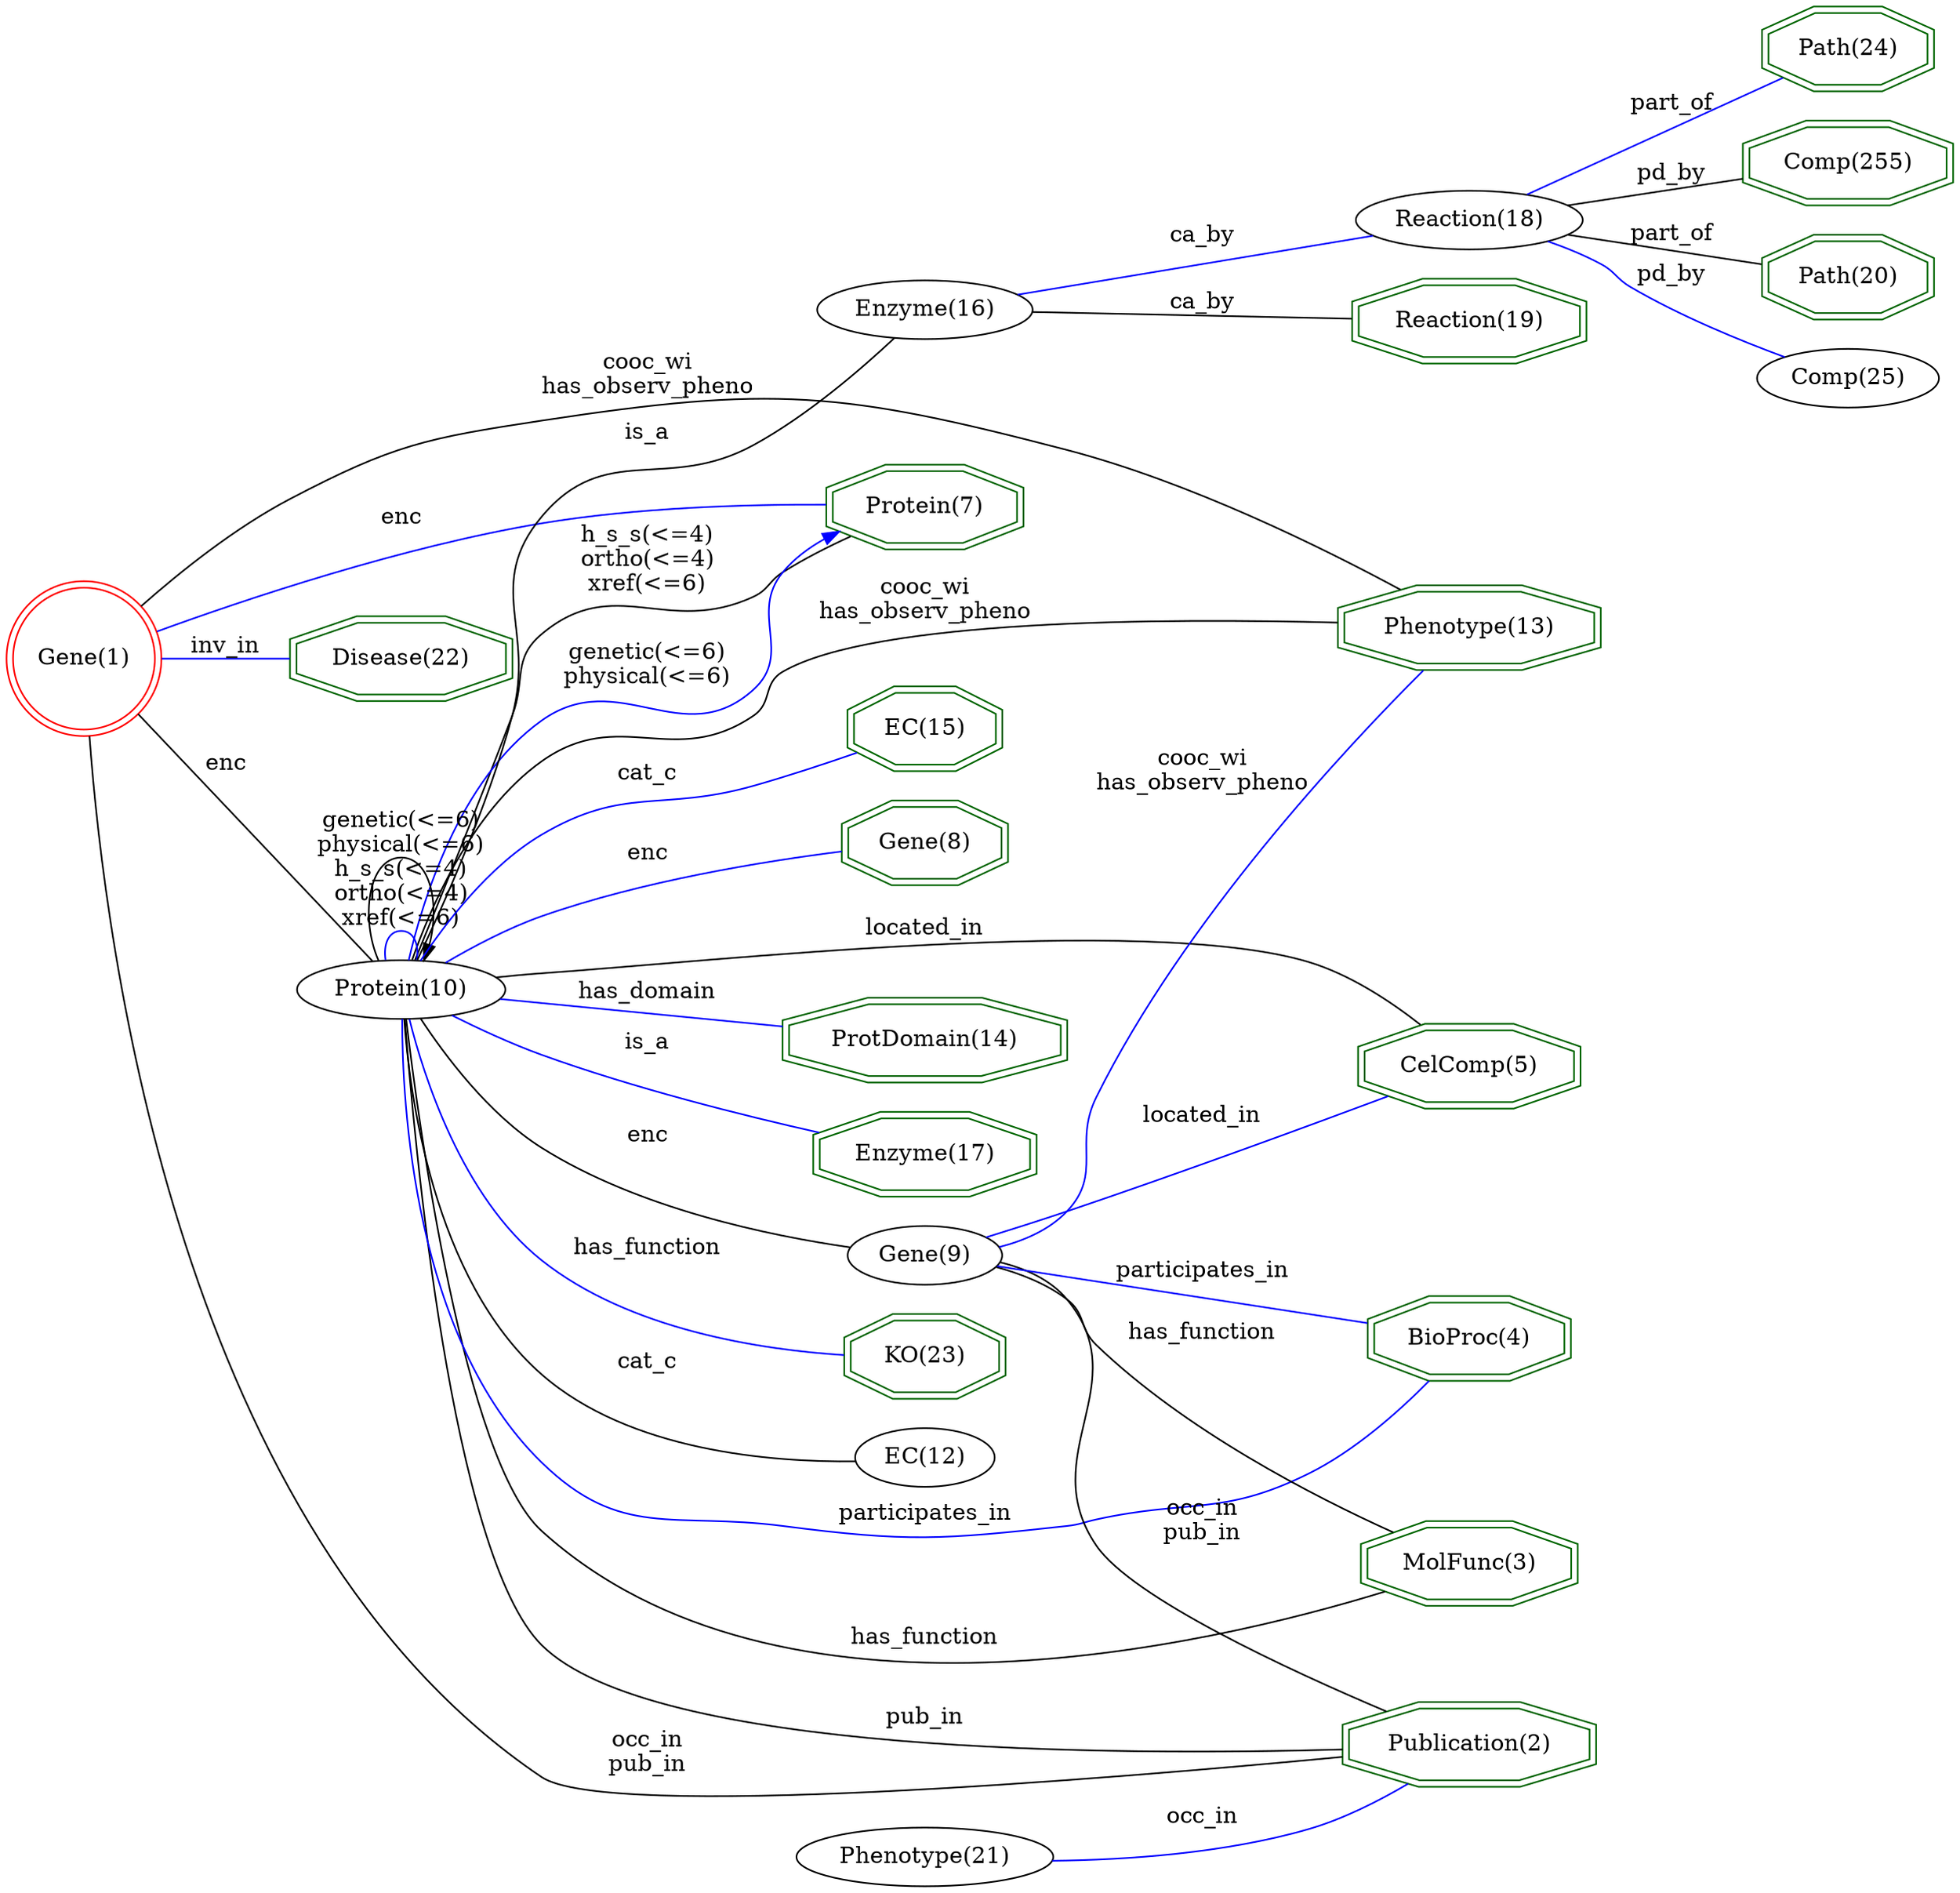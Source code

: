 digraph {
	graph [_draw_="c 9 -#fffffe00 C 7 -#ffffff P 4 0 0 0 1098 1051.03 1098 1051.03 0 ",
		bb="0,0,1051,1098",
		dpi=96,
		rankdir=LR,
		xdotversion=1.7
	];
	node [label="\N"];
	"Path(24)"	[_draw_="c 7 -#006400 p 8 1034.9 1068.54 1034.9 1083.46 1009.04 1094 972.46 1094 946.59 1083.46 946.59 1068.54 972.46 1058 1009.04 1058 c \
7 -#006400 p 8 1038.89 1065.85 1038.89 1086.15 1009.82 1098 971.68 1098 942.61 1086.15 942.61 1065.85 971.68 1054 1009.82 1054 ",
		_ldraw_="F 14 11 -Times-Roman c 7 -#000000 T 990.75 1072.3 0 47 8 -Path(24) ",
		color=darkgreen,
		height=0.61111,
		pos="990.75,1076",
		shape=doubleoctagon,
		width=1.3422];
	"KO(23)"	[_draw_="c 7 -#006400 p 8 537.34 313.54 537.34 328.46 513.02 339 478.63 339 454.32 328.46 454.32 313.54 478.63 303 513.02 303 c 7 -#006400 \
p 8 541.34 310.92 541.34 331.08 513.85 343 477.8 343 450.32 331.08 450.32 310.92 477.8 299 513.85 299 ",
		_ldraw_="F 14 11 -Times-Roman c 7 -#000000 T 495.83 317.3 0 43 6 -KO(23) ",
		color=darkgreen,
		height=0.61111,
		pos="495.83,321",
		shape=doubleoctagon,
		width=1.2641];
	"Reaction(19)"	[_draw_="c 7 -#006400 p 8 844.33 917.54 844.33 932.46 808.37 943 757.5 943 721.54 932.46 721.54 917.54 757.5 907 808.37 907 c 7 -#006400 \
p 8 848.34 914.55 848.34 935.45 808.94 947 756.93 947 717.53 935.45 717.53 914.55 756.93 903 808.94 903 ",
		_ldraw_="F 14 11 -Times-Roman c 7 -#000000 T 782.93 921.3 0 71 12 -Reaction(19) ",
		color=darkgreen,
		height=0.61111,
		pos="782.93,925",
		shape=doubleoctagon,
		width=1.8112];
	"MolFunc(3)"	[_draw_="c 7 -#006400 p 8 841.22 182.54 841.22 197.46 807.08 208 758.79 208 724.65 197.46 724.65 182.54 758.79 172 807.08 172 c 7 -#006400 \
p 8 845.21 179.59 845.21 200.41 807.68 212 758.19 212 720.65 200.41 720.65 179.59 758.19 168 807.68 168 ",
		_ldraw_="F 14 11 -Times-Roman c 7 -#000000 T 782.93 186.3 0 67 10 -MolFunc(3) ",
		color=darkgreen,
		height=0.61111,
		pos="782.93,190",
		shape=doubleoctagon,
		width=1.7331];
	"Disease(22)"	[_draw_="c 7 -#006400 p 8 276.24 713.54 276.24 728.46 242.87 739 195.68 739 162.31 728.46 162.31 713.54 195.68 703 242.87 703 c 7 -#006400 \
p 8 280.24 710.61 280.24 731.39 243.49 743 195.06 743 158.31 731.39 158.31 710.61 195.06 699 243.49 699 ",
		_ldraw_="F 14 11 -Times-Roman c 7 -#000000 T 219.28 717.3 0 65 11 -Disease(22) ",
		color=darkgreen,
		height=0.61111,
		pos="219.28,721",
		shape=doubleoctagon,
		width=1.694];
	"Comp(255)"	[_draw_="c 7 -#006400 p 8 1046.82 1006.54 1046.82 1021.46 1013.98 1032 967.52 1032 934.67 1021.46 934.67 1006.54 967.52 996 1013.98 996 c \
7 -#006400 p 8 1050.81 1003.62 1050.81 1024.38 1014.6 1036 966.9 1036 930.69 1024.38 930.69 1003.62 966.9 992 1014.6 992 ",
		_ldraw_="F 14 11 -Times-Roman c 7 -#000000 T 990.75 1010.3 0 64 9 -Comp(255) ",
		color=darkgreen,
		height=0.61111,
		pos="990.75,1014",
		shape=doubleoctagon,
		width=1.6744];
	"Phenotype(13)"	[_draw_="c 7 -#006400 p 8 850.5 724.54 850.5 739.46 810.92 750 754.95 750 715.37 739.46 715.37 724.54 754.95 714 810.92 714 c 7 -#006400 \
p 8 854.51 721.47 854.51 742.53 811.45 754 754.42 754 711.36 742.53 711.36 721.47 754.42 710 811.45 710 ",
		_ldraw_="F 14 11 -Times-Roman c 7 -#000000 T 782.93 728.3 0 80 13 -Phenotype(13) ",
		color=darkgreen,
		height=0.61111,
		pos="782.93,732",
		shape=doubleoctagon,
		width=1.9871];
	"CelComp(5)"	[_draw_="c 7 -#006400 p 8 842.54 479.54 842.54 494.46 807.62 505 758.24 505 723.33 494.46 723.33 479.54 758.24 469 807.62 469 c 7 -#006400 \
p 8 846.53 476.57 846.53 497.43 808.21 509 757.66 509 719.34 497.43 719.34 476.57 757.66 465 808.21 465 ",
		_ldraw_="F 14 11 -Times-Roman c 7 -#000000 T 782.93 483.3 0 69 10 -CelComp(5) ",
		color=darkgreen,
		height=0.61111,
		pos="782.93,487",
		shape=doubleoctagon,
		width=1.7721];
	"Publication(2)"	[_draw_="c 7 -#006400 p 8 849.18 79.54 849.18 94.46 810.38 105 755.49 105 716.68 94.46 716.68 79.54 755.49 69 810.38 69 c 7 -#006400 p 8 \
853.19 76.49 853.19 97.51 810.91 109 754.96 109 712.68 97.51 712.68 76.49 754.96 65 810.91 65 ",
		_ldraw_="F 14 11 -Times-Roman c 7 -#000000 T 782.93 83.3 0 78 14 -Publication(2) ",
		color=darkgreen,
		height=0.61111,
		pos="782.93,87",
		shape=doubleoctagon,
		width=1.948];
	"BioProc(4)"	[_draw_="c 7 -#006400 p 8 837.26 322.54 837.26 337.46 805.44 348 760.43 348 728.61 337.46 728.61 322.54 760.43 312 805.44 312 c 7 -#006400 \
p 8 841.27 319.66 841.27 340.34 806.09 352 759.78 352 724.6 340.34 724.6 319.66 759.78 308 806.09 308 ",
		_ldraw_="F 14 11 -Times-Roman c 7 -#000000 T 782.93 326.3 0 61 10 -BioProc(4) ",
		color=darkgreen,
		height=0.61111,
		pos="782.93,330",
		shape=doubleoctagon,
		width=1.6158];
	"Gene(1)"	[_draw_="c 7 -#ff0000 e 43.65 721 39.78 39.78 c 7 -#ff0000 e 43.65 721 43.79 43.79 ",
		_ldraw_="F 14 11 -Times-Roman c 7 -#000000 T 43.65 717.3 0 45 7 -Gene(1) ",
		color=red,
		height=1.2124,
		pos="43.646,721",
		shape=doublecircle,
		width=1.2124];
	"Gene(1)" -> "Disease(22)"	[_draw_="c 7 -#0000ff B 4 87.57 721 108.86 721 134.92 721 158.17 721 ",
		_ldraw_="F 14 11 -Times-Roman c 7 -#000000 T 122.79 724.8 0 35 6 -inv_in ",
		arrowhead=none,
		color=blue,
		label=inv_in,
		lp="122.79,728.5",
		pos="87.566,721 108.86,721 134.92,721 158.17,721"];
	"Gene(1)" -> "Phenotype(13)"	[_draw_="c 7 -#000000 B 13 75.12 751.84 96.77 772.33 127.38 798.57 158.29 816 215.58 848.29 233.39 853.19 298.26 864 420.08 884.31 456.94 \
871.15 574.4 833 638.23 812.27 707.38 775.43 747.56 752.43 ",
		_ldraw_="F 14 11 -Times-Roman c 7 -#000000 T 348.76 891.8 0 46 7 -cooc_wi F 14 11 -Times-Roman c 7 -#000000 T 348.76 876.8 0 101 16 -has_\
observ_pheno ",
		arrowhead=none,
		color=black,
		label="cooc_wi\nhas_observ_pheno",
		lp="348.76,888",
		pos="75.12,751.84 96.77,772.33 127.38,798.57 158.29,816 215.58,848.29 233.39,853.19 298.26,864 420.08,884.31 456.94,871.15 574.4,833 \
638.23,812.27 707.38,775.43 747.56,752.43"];
	"Gene(1)" -> "Publication(2)"	[_draw_="c 7 -#000000 B 7 46.16 677.15 53 556.02 90.69 216.5 298.26 75 364.02 30.17 597.45 58.28 714.29 75.92 ",
		_ldraw_="F 14 11 -Times-Roman c 7 -#000000 T 348.76 93.8 0 37 6 -occ_in F 14 11 -Times-Roman c 7 -#000000 T 348.76 78.8 0 38 6 -pub_in ",
		arrowhead=none,
		color=black,
		label="occ_in\npub_in",
		lp="348.76,90",
		pos="46.162,677.15 53.001,556.02 90.689,216.5 298.26,75 364.02,30.17 597.45,58.285 714.29,75.916"];
	"Protein(7)"	[_draw_="c 7 -#006400 p 8 545.73 794.54 545.73 809.46 516.5 820 475.16 820 445.93 809.46 445.93 794.54 475.16 784 516.5 784 c 7 -#006400 \
p 8 549.72 791.73 549.72 812.27 517.2 824 474.46 824 441.93 812.27 441.93 791.73 474.46 780 517.2 780 ",
		_ldraw_="F 14 11 -Times-Roman c 7 -#000000 T 495.83 798.3 0 55 10 -Protein(7) ",
		color=darkgreen,
		height=0.61111,
		pos="495.83,802",
		shape=doubleoctagon,
		width=1.4986];
	"Gene(1)" -> "Protein(7)"	[_draw_="c 7 -#0000ff B 7 84.16 737.56 133.31 757.19 220.26 788.79 298.26 801 346.47 808.55 402.16 807.98 441.92 806 ",
		_ldraw_="F 14 11 -Times-Roman c 7 -#000000 T 219.28 800.8 0 19 3 -enc ",
		arrowhead=none,
		color=blue,
		label=enc,
		lp="219.28,804.5",
		pos="84.161,737.56 133.31,757.19 220.26,788.79 298.26,801 346.47,808.55 402.16,807.98 441.92,806"];
	"Protein(10)"	[_draw_="c 7 -#000000 e 219.28 528 50.89 18 ",
		_ldraw_="F 14 11 -Times-Roman c 7 -#000000 T 219.28 524.3 0 62 11 -Protein(10) ",
		height=0.5,
		pos="219.28,528",
		width=1.4082];
	"Gene(1)" -> "Protein(10)"	[_draw_="c 7 -#000000 B 4 73.71 688.7 110.78 647.49 173.56 577.7 202.64 545.38 ",
		_ldraw_="F 14 11 -Times-Roman c 7 -#000000 T 122.79 656.8 0 19 3 -enc ",
		arrowhead=none,
		color=black,
		label=enc,
		lp="122.79,660.5",
		pos="73.708,688.7 110.78,647.49 173.56,577.7 202.64,545.38"];
	"EC(15)"	[_draw_="c 7 -#006400 p 8 535.13 666.54 535.13 681.46 512.11 692 479.55 692 456.53 681.46 456.53 666.54 479.55 656 512.11 656 c 7 -#006400 \
p 8 539.12 663.97 539.12 684.03 512.98 696 478.68 696 452.54 684.03 452.54 663.97 478.68 652 512.98 652 ",
		_ldraw_="F 14 11 -Times-Roman c 7 -#000000 T 495.83 670.3 0 40 6 -EC(15) ",
		color=darkgreen,
		height=0.61111,
		pos="495.83,674",
		shape=doubleoctagon,
		width=1.2054];
	"Gene(8)"	[_draw_="c 7 -#006400 p 8 538.66 604.54 538.66 619.46 513.57 630 478.09 630 453 619.46 453 604.54 478.09 594 513.57 594 c 7 -#006400 p 8 \
542.66 601.88 542.66 622.12 514.37 634 477.28 634 449 622.12 449 601.88 477.28 590 514.37 590 ",
		_ldraw_="F 14 11 -Times-Roman c 7 -#000000 T 495.83 608.3 0 45 7 -Gene(8) ",
		color=darkgreen,
		height=0.61111,
		pos="495.83,612",
		shape=doubleoctagon,
		width=1.3031];
	"ProtDomain(14)"	[_draw_="c 7 -#006400 p 8 570.47 491.54 570.47 506.46 526.74 517 464.91 517 421.19 506.46 421.19 491.54 464.91 481 526.74 481 c 7 -#006400 \
p 8 574.47 488.39 574.47 509.61 527.22 521 464.44 521 417.19 509.61 417.19 488.39 464.44 477 527.22 477 ",
		_ldraw_="F 14 11 -Times-Roman c 7 -#000000 T 495.83 495.3 0 90 14 -ProtDomain(14) ",
		color=darkgreen,
		height=0.61111,
		pos="495.83,499",
		shape=doubleoctagon,
		width=2.1825];
	"Path(20)"	[_draw_="c 7 -#006400 p 8 1034.9 944.54 1034.9 959.46 1009.04 970 972.46 970 946.59 959.46 946.59 944.54 972.46 934 1009.04 934 c 7 -#006400 \
p 8 1038.89 941.85 1038.89 962.15 1009.82 974 971.68 974 942.61 962.15 942.61 941.85 971.68 930 1009.82 930 ",
		_ldraw_="F 14 11 -Times-Roman c 7 -#000000 T 990.75 948.3 0 47 8 -Path(20) ",
		color=darkgreen,
		height=0.61111,
		pos="990.75,952",
		shape=doubleoctagon,
		width=1.3422];
	"Enzyme(17)"	[_draw_="c 7 -#006400 p 8 555.01 429.54 555.01 444.46 520.34 455 471.32 455 436.65 444.46 436.65 429.54 471.32 419 520.34 419 c 7 -#006400 \
p 8 559.02 426.58 559.02 447.42 520.94 459 470.72 459 432.64 447.42 432.64 426.58 470.72 415 520.94 415 ",
		_ldraw_="F 14 11 -Times-Roman c 7 -#000000 T 495.83 433.3 0 68 10 -Enzyme(17) ",
		color=darkgreen,
		height=0.61111,
		pos="495.83,437",
		shape=doubleoctagon,
		width=1.7526];
	"Gene(9)"	[_draw_="c 7 -#000000 e 495.83 379 39.79 18 ",
		_ldraw_="F 14 11 -Times-Roman c 7 -#000000 T 495.83 375.3 0 45 7 -Gene(9) ",
		height=0.5,
		pos="495.83,379",
		width=1.1013];
	"Gene(9)" -> "MolFunc(3)"	[_draw_="c 7 -#000000 B 10 532.34 371.71 546.42 367.58 562.14 361.32 574.4 352 585.59 343.49 582.55 336.02 592.4 326 640.67 276.91 708.41 \
233.04 748.48 209.11 ",
		_ldraw_="F 14 11 -Times-Roman c 7 -#000000 T 642.9 329.8 0 70 12 -has_function ",
		arrowhead=none,
		color=black,
		label=has_function,
		lp="642.9,333.5",
		pos="532.34,371.71 546.42,367.58 562.14,361.32 574.4,352 585.59,343.49 582.55,336.02 592.4,326 640.67,276.91 708.41,233.04 748.48,209.11"];
	"Gene(9)" -> "Phenotype(13)"	[_draw_="c 7 -#0000ff B 10 534.05 384.39 548.39 388.23 563.85 394.78 574.4 406 594.65 427.52 579.54 443.4 592.4 470 639.55 567.55 723.33 \
666.93 761.71 709.93 ",
		_ldraw_="F 14 11 -Times-Roman c 7 -#000000 T 642.9 642.8 0 46 7 -cooc_wi F 14 11 -Times-Roman c 7 -#000000 T 642.9 627.8 0 101 16 -has_observ_\
pheno ",
		arrowhead=none,
		color=blue,
		label="cooc_wi\nhas_observ_pheno",
		lp="642.9,639",
		pos="534.05,384.39 548.39,388.23 563.85,394.78 574.4,406 594.65,427.52 579.54,443.4 592.4,470 639.55,567.55 723.33,666.93 761.71,709.93"];
	"Gene(9)" -> "CelComp(5)"	[_draw_="c 7 -#0000ff B 7 528.25 389.64 542.4 394.51 559.28 400.42 574.4 406 632.09 427.29 698.18 453.38 739.98 470.1 ",
		_ldraw_="F 14 11 -Times-Roman c 7 -#000000 T 642.9 454.8 0 57 10 -located_in ",
		arrowhead=none,
		color=blue,
		label=located_in,
		lp="642.9,458.5",
		pos="528.25,389.64 542.4,394.51 559.28,400.42 574.4,406 632.09,427.29 698.18,453.38 739.98,470.1"];
	"Gene(9)" -> "Publication(2)"	[_draw_="c 7 -#000000 B 10 534.5 374.45 549.09 370.75 564.6 364.07 574.4 352 613.94 303.29 559.19 265.22 592.4 212 625.78 158.49 691.47 123.04 \
736.05 103.98 ",
		_ldraw_="F 14 11 -Times-Roman c 7 -#000000 T 642.9 230.8 0 37 6 -occ_in F 14 11 -Times-Roman c 7 -#000000 T 642.9 215.8 0 38 6 -pub_in ",
		arrowhead=none,
		color=black,
		label="occ_in\npub_in",
		lp="642.9,227",
		pos="534.5,374.45 549.09,370.75 564.6,364.07 574.4,352 613.94,303.29 559.19,265.22 592.4,212 625.78,158.49 691.47,123.04 736.05,103.98"];
	"Gene(9)" -> "BioProc(4)"	[_draw_="c 7 -#0000ff B 4 533.23 372.74 581.57 364.44 667.47 349.67 724.58 339.86 ",
		_ldraw_="F 14 11 -Times-Roman c 7 -#000000 T 642.9 364.8 0 80 15 -participates_in ",
		arrowhead=none,
		color=blue,
		label=participates_in,
		lp="642.9,368.5",
		pos="533.23,372.74 581.57,364.44 667.47,349.67 724.58,339.86"];
	"Protein(10)" -> "KO(23)"	[_draw_="c 7 -#0000ff B 7 224.69 509.78 233.3 478.17 255.36 413.17 298.26 378 341.81 342.29 406.78 328.95 449.96 323.97 ",
		_ldraw_="F 14 11 -Times-Roman c 7 -#000000 T 348.76 381.8 0 70 12 -has_function ",
		arrowhead=none,
		color=blue,
		label=has_function,
		lp="348.76,385.5",
		pos="224.69,509.78 233.3,478.17 255.36,413.17 298.26,378 341.81,342.29 406.78,328.95 449.96,323.97"];
	"Protein(10)" -> "MolFunc(3)"	[_draw_="c 7 -#000000 B 10 222.12 509.71 228.78 447.27 253.57 243.97 298.26 199 422.28 74.2 518.42 156.58 693.4 175 702.86 176 712.83 177.37 \
722.55 178.88 ",
		_ldraw_="F 14 11 -Times-Roman c 7 -#000000 T 495.83 155.8 0 70 12 -has_function ",
		arrowhead=none,
		color=black,
		label=has_function,
		lp="495.83,159.5",
		pos="222.12,509.71 228.78,447.27 253.57,243.97 298.26,199 422.28,74.199 518.42,156.58 693.4,175 702.86,176 712.83,177.37 722.55,178.88"];
	"Protein(10)" -> "Phenotype(13)"	[_draw_="c 7 -#000000 B 13 226.45 546.14 236.84 573.86 260.43 626.52 298.26 655 335.47 683.02 360.24 657.56 399.26 683 409.84 689.9 406.05 \
699.17 417.26 705 466.68 730.7 619.73 733.85 711.1 733.29 ",
		_ldraw_="F 14 11 -Times-Roman c 7 -#000000 T 495.83 748.8 0 46 7 -cooc_wi F 14 11 -Times-Roman c 7 -#000000 T 495.83 733.8 0 101 16 -has_\
observ_pheno ",
		arrowhead=none,
		color=black,
		label="cooc_wi\nhas_observ_pheno",
		lp="495.83,745",
		pos="226.45,546.14 236.84,573.86 260.43,626.52 298.26,655 335.47,683.02 360.24,657.56 399.26,683 409.84,689.9 406.05,699.17 417.26,705 \
466.68,730.7 619.73,733.85 711.1,733.29"];
	"Protein(10)" -> "CelComp(5)"	[_draw_="c 7 -#000000 B 7 262.17 537.81 346.03 555.63 539.67 587.54 693.4 543 716.63 536.27 739.62 521.42 756.35 508.7 ",
		_ldraw_="F 14 11 -Times-Roman c 7 -#000000 T 495.83 568.8 0 57 10 -located_in ",
		arrowhead=none,
		color=black,
		label=located_in,
		lp="495.83,572.5",
		pos="262.17,537.81 346.03,555.63 539.67,587.54 693.4,543 716.63,536.27 739.62,521.42 756.35,508.7"];
	"Protein(10)" -> "Publication(2)"	[_draw_="c 7 -#000000 B 7 221.21 509.96 225.22 439.85 243.34 186.82 298.26 133 327.25 104.59 586.13 92.9 712.77 88.84 ",
		_ldraw_="F 14 11 -Times-Roman c 7 -#000000 T 495.83 109.8 0 38 6 -pub_in ",
		arrowhead=none,
		color=black,
		label=pub_in,
		lp="495.83,113.5",
		pos="221.21,509.96 225.22,439.85 243.34,186.82 298.26,133 327.25,104.59 586.13,92.895 712.77,88.842"];
	"Protein(10)" -> "BioProc(4)"	[_draw_="c 7 -#0000ff B 13 222.73 509.9 228.79 471.74 247.82 382.16 298.26 329 338.23 286.87 360.49 287.28 417.26 275 537.23 249.05 575.36 \
246.31 693.4 280 715.13 286.2 737.26 298.7 753.96 309.65 ",
		_ldraw_="F 14 11 -Times-Roman c 7 -#000000 T 495.83 278.8 0 80 15 -participates_in ",
		arrowhead=none,
		color=blue,
		label=participates_in,
		lp="495.83,282.5",
		pos="222.73,509.9 228.79,471.74 247.82,382.16 298.26,329 338.23,286.87 360.49,287.28 417.26,275 537.23,249.05 575.36,246.31 693.4,280 \
715.13,286.2 737.26,298.7 753.96,309.65"];
	"Protein(10)" -> "Protein(7)"	[_draw_="c 7 -#000000 B 13 226.82 545.86 244.9 595.17 294.5 729.74 298.26 733 333 763.2 356.26 739.55 399.26 756 407.81 759.27 409.1 761.85 \
417.26 766 430.49 772.73 445.22 779.7 458.26 785.69 ",
		_ldraw_="F 14 11 -Times-Roman c 7 -#000000 T 348.76 789.8 0 64 10 -h_s_s(<=4) F 14 11 -Times-Roman c 7 -#000000 T 348.76 774.8 0 61 10 -ortho(<=\
4) F 14 11 -Times-Roman c 7 -#000000 T 348.76 759.8 0 55 9 -xref(<=6) ",
		arrowhead=none,
		color=black,
		label="h_s_s(<=4)\northo(<=4)\nxref(<=6)",
		lp="348.76,778.5",
		pos="226.82,545.86 244.9,595.17 294.5,729.74 298.26,733 333,763.2 356.26,739.55 399.26,756 407.81,759.27 409.1,761.85 417.26,766 430.49,\
772.73 445.22,779.7 458.26,785.69"];
	"Protein(10)" -> "Protein(7)"	[_draw_="c 7 -#0000ff B 13 224.09 546.12 231.91 578.53 252.99 646.2 298.26 680 334.86 707.33 365.75 667.96 399.26 699 421.88 719.95 397.41 \
742.4 417.26 766 423.5 773.42 431.61 779.4 440.22 784.19 ",
		_hdraw_="S 5 -solid c 7 -#0000ff C 7 -#0000ff P 3 438.81 787.4 449.32 788.75 441.95 781.14 ",
		_ldraw_="F 14 11 -Times-Roman c 7 -#000000 T 348.76 717.8 0 72 12 -genetic(<=6) F 14 11 -Times-Roman c 7 -#000000 T 348.76 702.8 0 78 13 \
-physical(<=6) ",
		arrowhead=normal,
		color=blue,
		label="genetic(<=6)\nphysical(<=6)",
		lp="348.76,714",
		pos="e,449.32,788.75 224.09,546.12 231.91,578.53 252.99,646.2 298.26,680 334.86,707.33 365.75,667.96 399.26,699 421.88,719.95 397.41,\
742.4 417.26,766 423.5,773.42 431.61,779.4 440.22,784.19"];
	"Protein(10)" -> "EC(15)"	[_draw_="c 7 -#0000ff B 10 231.15 545.8 244.45 565.99 268.83 598.38 298.26 616 337.84 639.7 355.01 626.92 399.26 640 419.52 645.99 441.79 \
653.84 459.73 660.48 ",
		_ldraw_="F 14 11 -Times-Roman c 7 -#000000 T 348.76 643.8 0 29 5 -cat_c ",
		arrowhead=none,
		color=blue,
		label=cat_c,
		lp="348.76,647.5",
		pos="231.15,545.8 244.45,565.99 268.83,598.38 298.26,616 337.84,639.7 355.01,626.92 399.26,640 419.52,645.99 441.79,653.84 459.73,660.48"];
	"Protein(10)" -> "Gene(8)"	[_draw_="c 7 -#0000ff B 7 244.31 543.71 259.29 552.87 279.27 563.96 298.26 571 348.11 589.47 408.32 600.48 448.86 606.37 ",
		_ldraw_="F 14 11 -Times-Roman c 7 -#000000 T 348.76 600.8 0 19 3 -enc ",
		arrowhead=none,
		color=blue,
		label=enc,
		lp="348.76,604.5",
		pos="244.31,543.71 259.29,552.87 279.27,563.96 298.26,571 348.11,589.47 408.32,600.48 448.86,606.37"];
	"Protein(10)" -> "ProtDomain(14)"	[_draw_="c 7 -#0000ff B 4 268.1 522.95 309.2 518.61 369.24 512.27 417.21 507.2 ",
		_ldraw_="F 14 11 -Times-Roman c 7 -#000000 T 348.76 522.8 0 67 10 -has_domain ",
		arrowhead=none,
		color=blue,
		label=has_domain,
		lp="348.76,526.5",
		pos="268.1,522.95 309.2,518.61 369.24,512.27 417.21,507.2"];
	"Protein(10)" -> "Enzyme(17)"	[_draw_="c 7 -#0000ff B 7 247.86 512.96 262.53 505.38 281.05 496.44 298.26 490 344.43 472.7 398.65 458.52 438.44 449.19 ",
		_ldraw_="F 14 11 -Times-Roman c 7 -#000000 T 348.76 493.8 0 22 4 -is_a ",
		arrowhead=none,
		color=blue,
		label=is_a,
		lp="348.76,497.5",
		pos="247.86,512.96 262.53,505.38 281.05,496.44 298.26,490 344.43,472.7 398.65,458.52 438.44,449.19"];
	"Protein(10)" -> "Gene(9)"	[_draw_="c 7 -#000000 B 7 231.31 510.32 244.75 490.21 269.27 457.73 298.26 439 348 406.85 415.89 391.17 457.47 384.11 ",
		_ldraw_="F 14 11 -Times-Roman c 7 -#000000 T 348.76 442.8 0 19 3 -enc ",
		arrowhead=none,
		color=black,
		label=enc,
		lp="348.76,446.5",
		pos="231.31,510.32 244.75,490.21 269.27,457.73 298.26,439 348,406.85 415.89,391.17 457.47,384.11"];
	"Protein(10)" -> "Protein(10)"	[_draw_="c 7 -#0000ff B 7 210.65 545.78 209.18 555.31 212.06 564 219.28 564 226.49 564 229.37 555.31 227.9 545.78 ",
		_ldraw_="F 14 11 -Times-Roman c 7 -#000000 T 219.28 597.8 0 64 10 -h_s_s(<=4) F 14 11 -Times-Roman c 7 -#000000 T 219.28 582.8 0 61 10 -ortho(<=\
4) F 14 11 -Times-Roman c 7 -#000000 T 219.28 567.8 0 55 9 -xref(<=6) ",
		arrowhead=none,
		color=blue,
		label="h_s_s(<=4)\northo(<=4)\nxref(<=6)",
		lp="219.28,586.5",
		pos="210.65,545.78 209.18,555.31 212.06,564 219.28,564 226.49,564 229.37,555.31 227.9,545.78"];
	"Protein(10)" -> "Protein(10)"	[_draw_="c 7 -#000000 B 7 206.81 545.52 196.47 570.93 200.62 609 219.28 609 235.67 609 240.87 579.59 234.86 555.22 ",
		_hdraw_="S 5 -solid c 7 -#000000 C 7 -#000000 P 3 238.13 553.97 231.74 545.52 231.47 556.12 ",
		_ldraw_="F 14 11 -Times-Roman c 7 -#000000 T 219.28 627.8 0 72 12 -genetic(<=6) F 14 11 -Times-Roman c 7 -#000000 T 219.28 612.8 0 78 13 \
-physical(<=6) ",
		arrowhead=normal,
		color=black,
		label="genetic(<=6)\nphysical(<=6)",
		lp="219.28,624",
		pos="e,231.74,545.52 206.81,545.52 196.47,570.93 200.62,609 219.28,609 235.67,609 240.87,579.59 234.86,555.22"];
	"EC(12)"	[_draw_="c 7 -#000000 e 495.83 212 36.29 18 ",
		_ldraw_="F 14 11 -Times-Roman c 7 -#000000 T 495.83 208.3 0 40 6 -EC(12) ",
		height=0.5,
		pos="495.83,212",
		width=1.011];
	"Protein(10)" -> "EC(12)"	[_draw_="c 7 -#000000 B 7 222.53 509.64 230.05 451.59 256.2 273.72 298.26 237 343.48 197.52 418.39 200.25 461.5 205.98 ",
		_ldraw_="F 14 11 -Times-Roman c 7 -#000000 T 348.76 240.8 0 29 5 -cat_c ",
		arrowhead=none,
		color=black,
		label=cat_c,
		lp="348.76,244.5",
		pos="222.53,509.64 230.05,451.59 256.2,273.72 298.26,237 343.48,197.52 418.39,200.25 461.5,205.98"];
	"Enzyme(16)"	[_draw_="c 7 -#000000 e 495.83 932 54.69 18 ",
		_ldraw_="F 14 11 -Times-Roman c 7 -#000000 T 495.83 928.3 0 68 10 -Enzyme(16) ",
		height=0.5,
		pos="495.83,932",
		width=1.5165];
	"Protein(10)" -> "Enzyme(16)"	[_draw_="c 7 -#000000 B 13 228.33 546.08 241.17 575.62 266.27 636.31 280.26 690 293.31 740.06 266.64 764.06 298.26 805 328.19 843.75 357.85 \
822.87 399.26 849 429.55 868.12 460.01 896.54 478.15 914.67 ",
		_ldraw_="F 14 11 -Times-Roman c 7 -#000000 T 348.76 852.8 0 22 4 -is_a ",
		arrowhead=none,
		color=black,
		label=is_a,
		lp="348.76,856.5",
		pos="228.33,546.08 241.17,575.62 266.27,636.31 280.26,690 293.31,740.06 266.64,764.06 298.26,805 328.19,843.75 357.85,822.87 399.26,849 \
429.55,868.12 460.01,896.54 478.15,914.67"];
	"Enzyme(16)" -> "Reaction(19)"	[_draw_="c 7 -#000000 B 4 550.46 930.68 597.88 929.52 667.16 927.82 717.57 926.58 ",
		_ldraw_="F 14 11 -Times-Roman c 7 -#000000 T 642.9 932.8 0 33 5 -ca_by ",
		arrowhead=none,
		color=black,
		label=ca_by,
		lp="642.9,936.5",
		pos="550.46,930.68 597.88,929.52 667.16,927.82 717.57,926.58"];
	"Reaction(18)"	[_draw_="c 7 -#000000 e 782.93 983 56.59 18 ",
		_ldraw_="F 14 11 -Times-Roman c 7 -#000000 T 782.93 979.3 0 71 12 -Reaction(18) ",
		height=0.5,
		pos="782.93,983",
		width=1.5707];
	"Enzyme(16)" -> "Reaction(18)"	[_draw_="c 7 -#0000ff B 4 544.23 940.48 596.48 949.83 680.12 964.79 732.99 974.24 ",
		_ldraw_="F 14 11 -Times-Roman c 7 -#000000 T 642.9 969.8 0 33 5 -ca_by ",
		arrowhead=none,
		color=blue,
		label=ca_by,
		lp="642.9,973.5",
		pos="544.23,940.48 596.48,949.83 680.12,964.79 732.99,974.24"];
	"Reaction(18)" -> "Path(24)"	[_draw_="c 7 -#0000ff B 4 816.55 997.74 854.52 1014.89 916.95 1043.1 955.58 1060.56 ",
		_ldraw_="F 14 11 -Times-Roman c 7 -#000000 T 892.47 1043.8 0 40 7 -part_of ",
		arrowhead=none,
		color=blue,
		label=part_of,
		lp="892.47,1047.5",
		pos="816.55,997.74 854.52,1014.9 916.95,1043.1 955.58,1060.6"];
	"Reaction(18)" -> "Comp(255)"	[_draw_="c 7 -#000000 B 4 834.28 990.58 863.32 994.96 899.99 1000.48 930.42 1005.06 ",
		_ldraw_="F 14 11 -Times-Roman c 7 -#000000 T 892.47 1005.8 0 34 5 -pd_by ",
		arrowhead=none,
		color=black,
		label=pd_by,
		lp="892.47,1009.5",
		pos="834.28,990.58 863.32,994.96 899.99,1000.5 930.42,1005.1"];
	"Reaction(18)" -> "Path(20)"	[_draw_="c 7 -#000000 B 4 834.28 975.42 867.25 970.45 910.05 964 942.39 959.13 ",
		_ldraw_="F 14 11 -Times-Roman c 7 -#000000 T 892.47 972.8 0 40 7 -part_of ",
		arrowhead=none,
		color=black,
		label=part_of,
		lp="892.47,976.5",
		pos="834.28,975.42 867.25,970.45 910.05,964 942.39,959.13"];
	"Comp(25)"	[_draw_="c 7 -#000000 e 990.75 894 47.39 18 ",
		_ldraw_="F 14 11 -Times-Roman c 7 -#000000 T 990.75 890.3 0 57 8 -Comp(25) ",
		height=0.5,
		pos="990.75,894",
		width=1.3179];
	"Reaction(18)" -> "Comp(25)"	[_draw_="c 7 -#0000ff B 10 822.32 970.08 832.94 966.03 844.33 961.24 854.47 956 863.01 951.59 864.01 948.57 872.47 944 899.73 929.27 932.25 \
915.69 956.12 906.42 ",
		_ldraw_="F 14 11 -Times-Roman c 7 -#000000 T 892.47 947.8 0 34 5 -pd_by ",
		arrowhead=none,
		color=blue,
		label=pd_by,
		lp="892.47,951.5",
		pos="822.32,970.08 832.94,966.03 844.33,961.24 854.47,956 863.01,951.59 864.01,948.57 872.47,944 899.73,929.27 932.25,915.69 956.12,906.42"];
	"Phenotype(21)"	[_draw_="c 7 -#000000 e 495.83 18 62.29 18 ",
		_ldraw_="F 14 11 -Times-Roman c 7 -#000000 T 495.83 14.3 0 80 13 -Phenotype(21) ",
		height=0.5,
		pos="495.83,18",
		width=1.7332];
	"Phenotype(21)" -> "Publication(2)"	[_draw_="c 7 -#0000ff B 7 558.41 16.4 597.86 17.05 649.67 21.06 693.4 35 714.63 41.77 736.23 54.33 752.79 65.4 ",
		_ldraw_="F 14 11 -Times-Roman c 7 -#000000 T 642.9 38.8 0 37 6 -occ_in ",
		arrowhead=none,
		color=blue,
		label=occ_in,
		lp="642.9,42.5",
		pos="558.41,16.402 597.86,17.052 649.67,21.056 693.4,35 714.63,41.769 736.23,54.325 752.79,65.404"];
}
